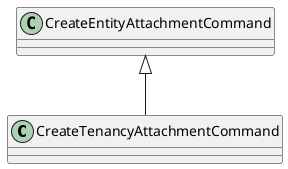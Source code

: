 @startuml
class CreateTenancyAttachmentCommand {
}
CreateEntityAttachmentCommand <|-- CreateTenancyAttachmentCommand
@enduml
